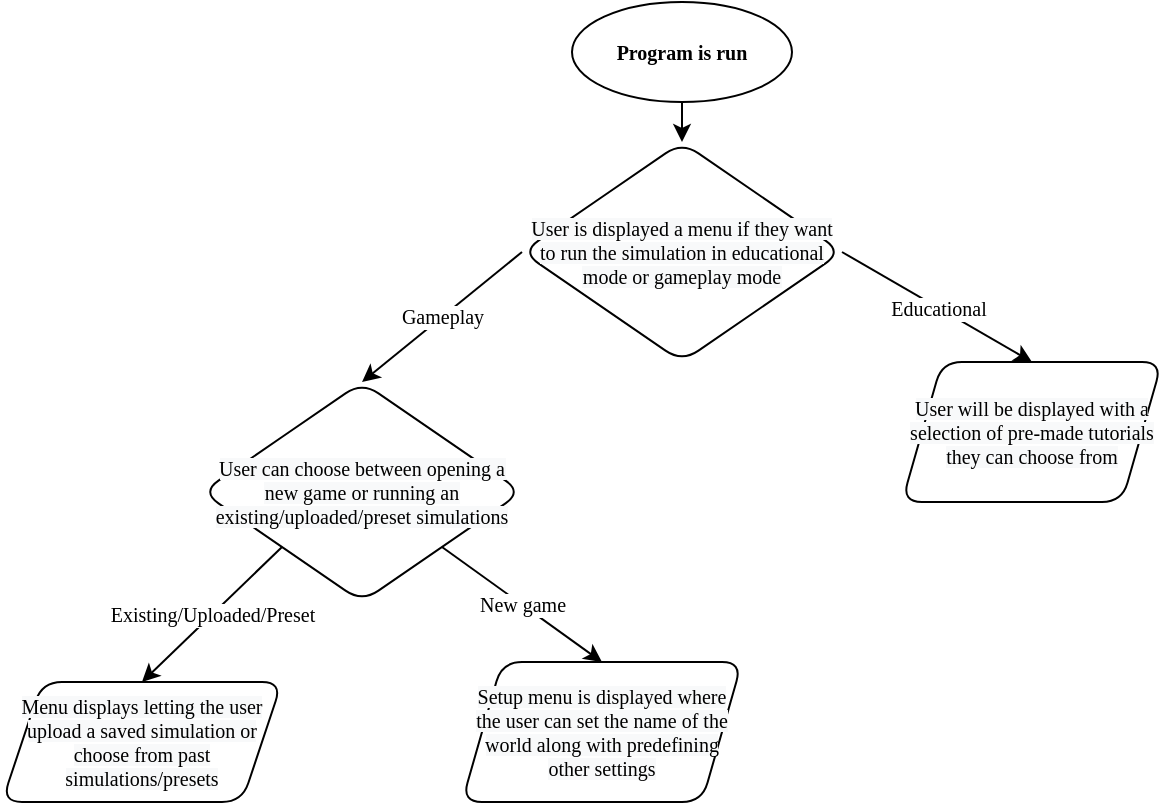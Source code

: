 <mxfile version="17.4.5" type="github"><diagram id="Kf9oxoV-morJJ6hG8QzF" name="Page-1"><mxGraphModel dx="848" dy="575" grid="1" gridSize="10" guides="1" tooltips="1" connect="1" arrows="1" fold="1" page="1" pageScale="1" pageWidth="827" pageHeight="1169" background="none" math="0" shadow="0"><root><mxCell id="0"/><mxCell id="1" parent="0"/><mxCell id="VOCYuRBp8f_-Mo9M2Sug-1" value="Program is run" style="ellipse;whiteSpace=wrap;html=1;shadow=0;sketch=0;fontFamily=Comfortaa;fontSource=https%3A%2F%2Ffonts.googleapis.com%2Fcss%3Ffamily%3DComfortaa;fontStyle=1;fontSize=10;" vertex="1" parent="1"><mxGeometry x="345" y="250" width="110" height="50" as="geometry"/></mxCell><mxCell id="VOCYuRBp8f_-Mo9M2Sug-3" value="&lt;span style=&quot;color: rgb(0, 0, 0); font-style: normal; font-weight: 400; letter-spacing: normal; text-align: center; text-indent: 0px; text-transform: none; word-spacing: 0px; background-color: rgb(248, 249, 250); text-decoration: none; display: inline; float: none; font-size: 10px;&quot;&gt;&lt;font style=&quot;font-size: 10px;&quot;&gt;User is displayed a menu if they want to run the simulation in educational mode or gameplay mode&lt;/font&gt;&lt;/span&gt;" style="rhombus;whiteSpace=wrap;html=1;rounded=1;shadow=0;fontFamily=Comfortaa;fontSource=https%3A%2F%2Ffonts.googleapis.com%2Fcss%3Ffamily%3DComfortaa;fontSize=10;" vertex="1" parent="1"><mxGeometry x="320" y="320" width="160" height="110" as="geometry"/></mxCell><mxCell id="VOCYuRBp8f_-Mo9M2Sug-4" value="" style="endArrow=classic;html=1;rounded=0;exitX=0.5;exitY=1;exitDx=0;exitDy=0;entryX=0.5;entryY=0;entryDx=0;entryDy=0;fontFamily=Comfortaa;fontSource=https%3A%2F%2Ffonts.googleapis.com%2Fcss%3Ffamily%3DComfortaa;fontSize=10;" edge="1" parent="1" source="VOCYuRBp8f_-Mo9M2Sug-1" target="VOCYuRBp8f_-Mo9M2Sug-3"><mxGeometry width="50" height="50" relative="1" as="geometry"><mxPoint x="320" y="320" as="sourcePoint"/><mxPoint x="370" y="270" as="targetPoint"/></mxGeometry></mxCell><mxCell id="VOCYuRBp8f_-Mo9M2Sug-5" value="Gameplay" style="endArrow=classic;html=1;rounded=0;exitX=0;exitY=0.5;exitDx=0;exitDy=0;entryX=0.5;entryY=0;entryDx=0;entryDy=0;fontFamily=Comfortaa;fontSource=https%3A%2F%2Ffonts.googleapis.com%2Fcss%3Ffamily%3DComfortaa;fontSize=10;" edge="1" parent="1" source="VOCYuRBp8f_-Mo9M2Sug-3" target="VOCYuRBp8f_-Mo9M2Sug-7"><mxGeometry width="50" height="50" relative="1" as="geometry"><mxPoint x="250" y="440" as="sourcePoint"/><mxPoint x="240" y="440" as="targetPoint"/></mxGeometry></mxCell><mxCell id="VOCYuRBp8f_-Mo9M2Sug-6" value="Educational" style="endArrow=classic;html=1;rounded=0;exitX=1;exitY=0.5;exitDx=0;exitDy=0;entryX=0.5;entryY=0;entryDx=0;entryDy=0;fontFamily=Comfortaa;fontSource=https%3A%2F%2Ffonts.googleapis.com%2Fcss%3Ffamily%3DComfortaa;fontSize=10;" edge="1" parent="1" source="VOCYuRBp8f_-Mo9M2Sug-3" target="VOCYuRBp8f_-Mo9M2Sug-9"><mxGeometry width="50" height="50" relative="1" as="geometry"><mxPoint x="530" y="450" as="sourcePoint"/><mxPoint x="570" y="440" as="targetPoint"/></mxGeometry></mxCell><mxCell id="VOCYuRBp8f_-Mo9M2Sug-7" value="&lt;span style=&quot;color: rgb(0, 0, 0); font-size: 10px; font-style: normal; font-weight: 400; letter-spacing: normal; text-align: center; text-indent: 0px; text-transform: none; word-spacing: 0px; background-color: rgb(248, 249, 250); text-decoration: none; display: inline; float: none;&quot;&gt;User can choose between opening a new game or running an existing/uploaded/preset simulations&lt;/span&gt;" style="rhombus;whiteSpace=wrap;html=1;labelBorderColor=none;labelBackgroundColor=none;rounded=1;fontFamily=Comfortaa;fontSource=https%3A%2F%2Ffonts.googleapis.com%2Fcss%3Ffamily%3DComfortaa;fontSize=10;" vertex="1" parent="1"><mxGeometry x="160" y="440" width="160" height="110" as="geometry"/></mxCell><mxCell id="VOCYuRBp8f_-Mo9M2Sug-9" value="&lt;p style=&quot;font-size: 10px;&quot;&gt;&lt;span style=&quot;color: rgb(0, 0, 0); font-style: normal; font-weight: 400; letter-spacing: normal; text-align: center; text-indent: 0px; text-transform: none; word-spacing: 0px; background-color: rgb(248, 249, 250); text-decoration: none; display: inline; float: none; font-size: 10px;&quot;&gt;&lt;font data-font-src=&quot;https://fonts.googleapis.com/css?family=Comfortaa&quot; style=&quot;font-size: 10px&quot;&gt;User will be displayed with a selection of pre-made tutorials they can choose from&lt;/font&gt;&lt;/span&gt;&lt;/p&gt;" style="shape=parallelogram;perimeter=parallelogramPerimeter;whiteSpace=wrap;html=1;fixedSize=1;labelBackgroundColor=none;labelBorderColor=none;rounded=1;fontFamily=Comfortaa;fontSource=https%3A%2F%2Ffonts.googleapis.com%2Fcss%3Ffamily%3DComfortaa;fontSize=10;" vertex="1" parent="1"><mxGeometry x="510" y="430" width="130" height="70" as="geometry"/></mxCell><mxCell id="VOCYuRBp8f_-Mo9M2Sug-10" value="Existing/Uploaded/Preset" style="endArrow=classic;html=1;rounded=0;exitX=0;exitY=1;exitDx=0;exitDy=0;fontFamily=Comfortaa;fontSource=https%3A%2F%2Ffonts.googleapis.com%2Fcss%3Ffamily%3DComfortaa;fontSize=10;entryX=0.5;entryY=0;entryDx=0;entryDy=0;" edge="1" parent="1" source="VOCYuRBp8f_-Mo9M2Sug-7" target="VOCYuRBp8f_-Mo9M2Sug-17"><mxGeometry width="50" height="50" relative="1" as="geometry"><mxPoint x="180" y="640" as="sourcePoint"/><mxPoint x="130" y="600" as="targetPoint"/></mxGeometry></mxCell><mxCell id="VOCYuRBp8f_-Mo9M2Sug-12" value="New game" style="endArrow=classic;html=1;rounded=0;exitX=1;exitY=1;exitDx=0;exitDy=0;fontFamily=Comfortaa;fontSource=https%3A%2F%2Ffonts.googleapis.com%2Fcss%3Ffamily%3DComfortaa;fontSize=10;entryX=0.5;entryY=0;entryDx=0;entryDy=0;" edge="1" parent="1" source="VOCYuRBp8f_-Mo9M2Sug-7" target="VOCYuRBp8f_-Mo9M2Sug-16"><mxGeometry width="50" height="50" relative="1" as="geometry"><mxPoint x="320" y="600" as="sourcePoint"/><mxPoint x="354" y="590" as="targetPoint"/></mxGeometry></mxCell><mxCell id="VOCYuRBp8f_-Mo9M2Sug-16" value="&lt;span style=&quot;color: rgb(0, 0, 0); font-family: comfortaa; font-size: 10px; font-style: normal; font-weight: 400; letter-spacing: normal; text-align: center; text-indent: 0px; text-transform: none; word-spacing: 0px; background-color: rgb(248, 249, 250); text-decoration: none; display: inline; float: none;&quot;&gt;Setup menu is displayed where the user can set the name of the world along with predefining other settings&lt;/span&gt;" style="shape=parallelogram;perimeter=parallelogramPerimeter;whiteSpace=wrap;html=1;fixedSize=1;rounded=1;shadow=0;fontFamily=Comfortaa;fontSource=https%3A%2F%2Ffonts.googleapis.com%2Fcss%3Ffamily%3DComfortaa;fontSize=10;fontColor=default;strokeColor=default;fillColor=default;" vertex="1" parent="1"><mxGeometry x="290" y="580" width="140" height="70" as="geometry"/></mxCell><mxCell id="VOCYuRBp8f_-Mo9M2Sug-17" value="&lt;span style=&quot;color: rgb(0, 0, 0); font-family: comfortaa; font-size: 10px; font-style: normal; font-weight: 400; letter-spacing: normal; text-align: center; text-indent: 0px; text-transform: none; word-spacing: 0px; background-color: rgb(248, 249, 250); text-decoration: none; display: inline; float: none;&quot;&gt;Menu displays letting the user upload a saved simulation or choose from past simulations/presets&lt;/span&gt;" style="shape=parallelogram;perimeter=parallelogramPerimeter;whiteSpace=wrap;html=1;fixedSize=1;rounded=1;shadow=0;fontFamily=Comfortaa;fontSource=https%3A%2F%2Ffonts.googleapis.com%2Fcss%3Ffamily%3DComfortaa;fontSize=10;fontColor=default;strokeColor=default;fillColor=default;" vertex="1" parent="1"><mxGeometry x="60" y="590" width="140" height="60" as="geometry"/></mxCell></root></mxGraphModel></diagram></mxfile>